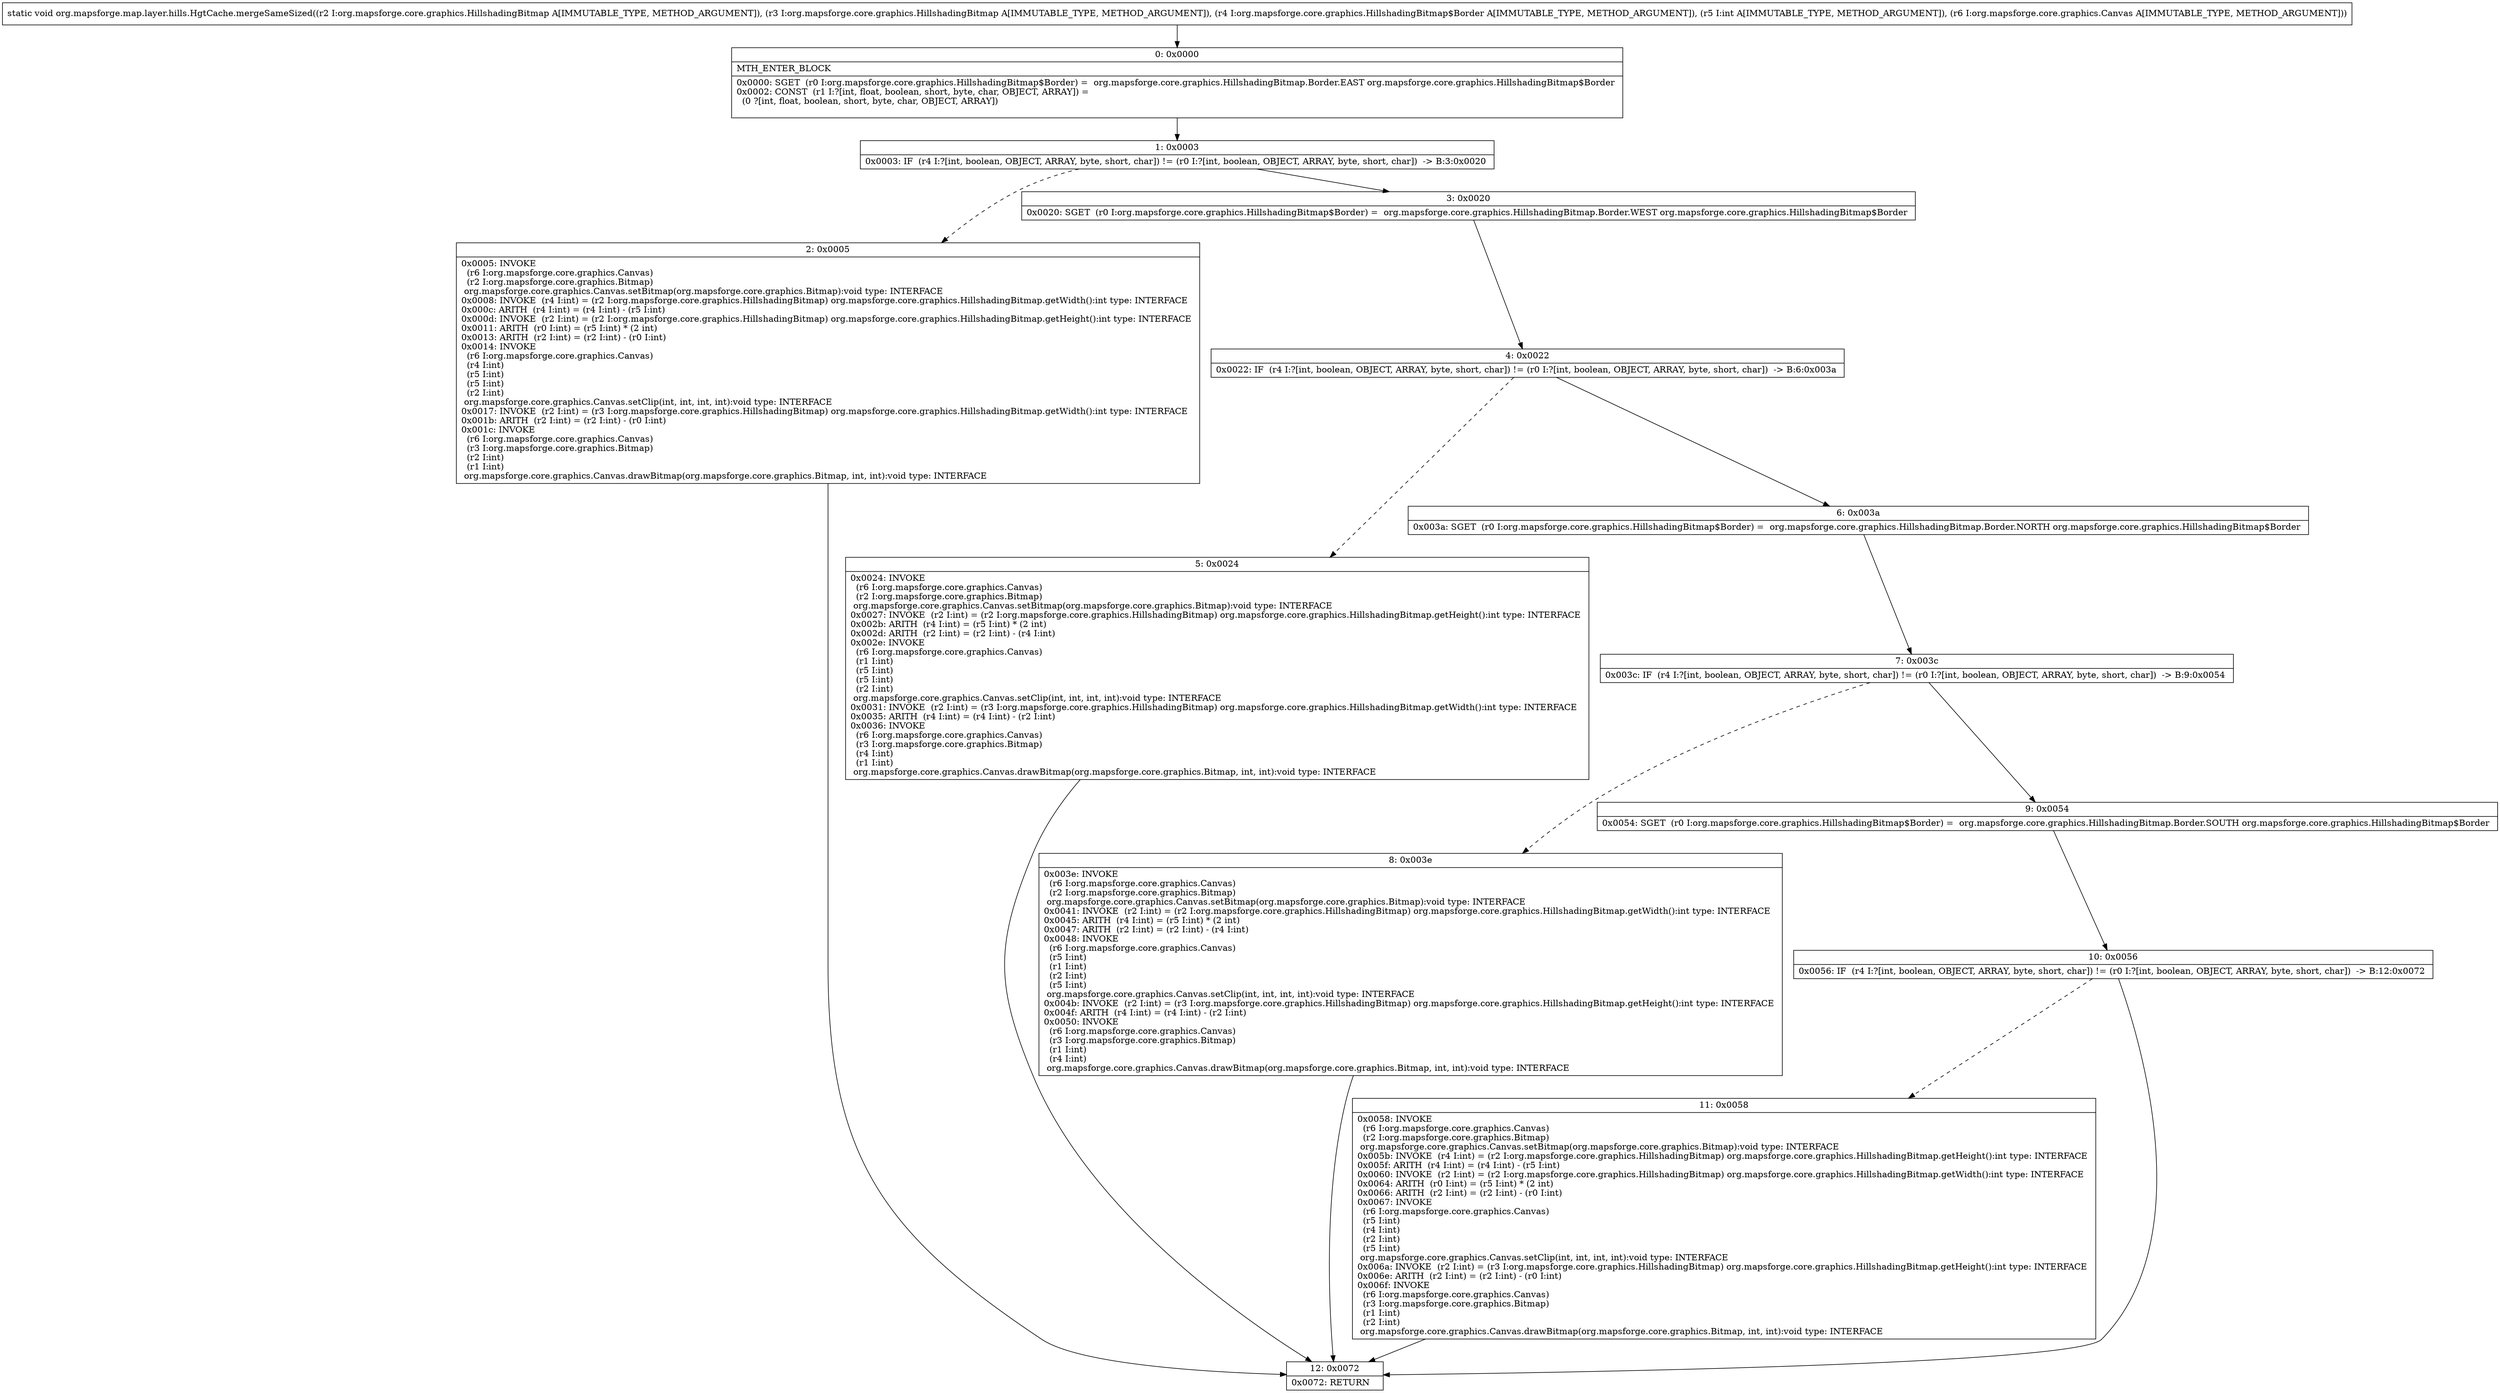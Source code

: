 digraph "CFG fororg.mapsforge.map.layer.hills.HgtCache.mergeSameSized(Lorg\/mapsforge\/core\/graphics\/HillshadingBitmap;Lorg\/mapsforge\/core\/graphics\/HillshadingBitmap;Lorg\/mapsforge\/core\/graphics\/HillshadingBitmap$Border;ILorg\/mapsforge\/core\/graphics\/Canvas;)V" {
Node_0 [shape=record,label="{0\:\ 0x0000|MTH_ENTER_BLOCK\l|0x0000: SGET  (r0 I:org.mapsforge.core.graphics.HillshadingBitmap$Border) =  org.mapsforge.core.graphics.HillshadingBitmap.Border.EAST org.mapsforge.core.graphics.HillshadingBitmap$Border \l0x0002: CONST  (r1 I:?[int, float, boolean, short, byte, char, OBJECT, ARRAY]) = \l  (0 ?[int, float, boolean, short, byte, char, OBJECT, ARRAY])\l \l}"];
Node_1 [shape=record,label="{1\:\ 0x0003|0x0003: IF  (r4 I:?[int, boolean, OBJECT, ARRAY, byte, short, char]) != (r0 I:?[int, boolean, OBJECT, ARRAY, byte, short, char])  \-\> B:3:0x0020 \l}"];
Node_2 [shape=record,label="{2\:\ 0x0005|0x0005: INVOKE  \l  (r6 I:org.mapsforge.core.graphics.Canvas)\l  (r2 I:org.mapsforge.core.graphics.Bitmap)\l org.mapsforge.core.graphics.Canvas.setBitmap(org.mapsforge.core.graphics.Bitmap):void type: INTERFACE \l0x0008: INVOKE  (r4 I:int) = (r2 I:org.mapsforge.core.graphics.HillshadingBitmap) org.mapsforge.core.graphics.HillshadingBitmap.getWidth():int type: INTERFACE \l0x000c: ARITH  (r4 I:int) = (r4 I:int) \- (r5 I:int) \l0x000d: INVOKE  (r2 I:int) = (r2 I:org.mapsforge.core.graphics.HillshadingBitmap) org.mapsforge.core.graphics.HillshadingBitmap.getHeight():int type: INTERFACE \l0x0011: ARITH  (r0 I:int) = (r5 I:int) * (2 int) \l0x0013: ARITH  (r2 I:int) = (r2 I:int) \- (r0 I:int) \l0x0014: INVOKE  \l  (r6 I:org.mapsforge.core.graphics.Canvas)\l  (r4 I:int)\l  (r5 I:int)\l  (r5 I:int)\l  (r2 I:int)\l org.mapsforge.core.graphics.Canvas.setClip(int, int, int, int):void type: INTERFACE \l0x0017: INVOKE  (r2 I:int) = (r3 I:org.mapsforge.core.graphics.HillshadingBitmap) org.mapsforge.core.graphics.HillshadingBitmap.getWidth():int type: INTERFACE \l0x001b: ARITH  (r2 I:int) = (r2 I:int) \- (r0 I:int) \l0x001c: INVOKE  \l  (r6 I:org.mapsforge.core.graphics.Canvas)\l  (r3 I:org.mapsforge.core.graphics.Bitmap)\l  (r2 I:int)\l  (r1 I:int)\l org.mapsforge.core.graphics.Canvas.drawBitmap(org.mapsforge.core.graphics.Bitmap, int, int):void type: INTERFACE \l}"];
Node_3 [shape=record,label="{3\:\ 0x0020|0x0020: SGET  (r0 I:org.mapsforge.core.graphics.HillshadingBitmap$Border) =  org.mapsforge.core.graphics.HillshadingBitmap.Border.WEST org.mapsforge.core.graphics.HillshadingBitmap$Border \l}"];
Node_4 [shape=record,label="{4\:\ 0x0022|0x0022: IF  (r4 I:?[int, boolean, OBJECT, ARRAY, byte, short, char]) != (r0 I:?[int, boolean, OBJECT, ARRAY, byte, short, char])  \-\> B:6:0x003a \l}"];
Node_5 [shape=record,label="{5\:\ 0x0024|0x0024: INVOKE  \l  (r6 I:org.mapsforge.core.graphics.Canvas)\l  (r2 I:org.mapsforge.core.graphics.Bitmap)\l org.mapsforge.core.graphics.Canvas.setBitmap(org.mapsforge.core.graphics.Bitmap):void type: INTERFACE \l0x0027: INVOKE  (r2 I:int) = (r2 I:org.mapsforge.core.graphics.HillshadingBitmap) org.mapsforge.core.graphics.HillshadingBitmap.getHeight():int type: INTERFACE \l0x002b: ARITH  (r4 I:int) = (r5 I:int) * (2 int) \l0x002d: ARITH  (r2 I:int) = (r2 I:int) \- (r4 I:int) \l0x002e: INVOKE  \l  (r6 I:org.mapsforge.core.graphics.Canvas)\l  (r1 I:int)\l  (r5 I:int)\l  (r5 I:int)\l  (r2 I:int)\l org.mapsforge.core.graphics.Canvas.setClip(int, int, int, int):void type: INTERFACE \l0x0031: INVOKE  (r2 I:int) = (r3 I:org.mapsforge.core.graphics.HillshadingBitmap) org.mapsforge.core.graphics.HillshadingBitmap.getWidth():int type: INTERFACE \l0x0035: ARITH  (r4 I:int) = (r4 I:int) \- (r2 I:int) \l0x0036: INVOKE  \l  (r6 I:org.mapsforge.core.graphics.Canvas)\l  (r3 I:org.mapsforge.core.graphics.Bitmap)\l  (r4 I:int)\l  (r1 I:int)\l org.mapsforge.core.graphics.Canvas.drawBitmap(org.mapsforge.core.graphics.Bitmap, int, int):void type: INTERFACE \l}"];
Node_6 [shape=record,label="{6\:\ 0x003a|0x003a: SGET  (r0 I:org.mapsforge.core.graphics.HillshadingBitmap$Border) =  org.mapsforge.core.graphics.HillshadingBitmap.Border.NORTH org.mapsforge.core.graphics.HillshadingBitmap$Border \l}"];
Node_7 [shape=record,label="{7\:\ 0x003c|0x003c: IF  (r4 I:?[int, boolean, OBJECT, ARRAY, byte, short, char]) != (r0 I:?[int, boolean, OBJECT, ARRAY, byte, short, char])  \-\> B:9:0x0054 \l}"];
Node_8 [shape=record,label="{8\:\ 0x003e|0x003e: INVOKE  \l  (r6 I:org.mapsforge.core.graphics.Canvas)\l  (r2 I:org.mapsforge.core.graphics.Bitmap)\l org.mapsforge.core.graphics.Canvas.setBitmap(org.mapsforge.core.graphics.Bitmap):void type: INTERFACE \l0x0041: INVOKE  (r2 I:int) = (r2 I:org.mapsforge.core.graphics.HillshadingBitmap) org.mapsforge.core.graphics.HillshadingBitmap.getWidth():int type: INTERFACE \l0x0045: ARITH  (r4 I:int) = (r5 I:int) * (2 int) \l0x0047: ARITH  (r2 I:int) = (r2 I:int) \- (r4 I:int) \l0x0048: INVOKE  \l  (r6 I:org.mapsforge.core.graphics.Canvas)\l  (r5 I:int)\l  (r1 I:int)\l  (r2 I:int)\l  (r5 I:int)\l org.mapsforge.core.graphics.Canvas.setClip(int, int, int, int):void type: INTERFACE \l0x004b: INVOKE  (r2 I:int) = (r3 I:org.mapsforge.core.graphics.HillshadingBitmap) org.mapsforge.core.graphics.HillshadingBitmap.getHeight():int type: INTERFACE \l0x004f: ARITH  (r4 I:int) = (r4 I:int) \- (r2 I:int) \l0x0050: INVOKE  \l  (r6 I:org.mapsforge.core.graphics.Canvas)\l  (r3 I:org.mapsforge.core.graphics.Bitmap)\l  (r1 I:int)\l  (r4 I:int)\l org.mapsforge.core.graphics.Canvas.drawBitmap(org.mapsforge.core.graphics.Bitmap, int, int):void type: INTERFACE \l}"];
Node_9 [shape=record,label="{9\:\ 0x0054|0x0054: SGET  (r0 I:org.mapsforge.core.graphics.HillshadingBitmap$Border) =  org.mapsforge.core.graphics.HillshadingBitmap.Border.SOUTH org.mapsforge.core.graphics.HillshadingBitmap$Border \l}"];
Node_10 [shape=record,label="{10\:\ 0x0056|0x0056: IF  (r4 I:?[int, boolean, OBJECT, ARRAY, byte, short, char]) != (r0 I:?[int, boolean, OBJECT, ARRAY, byte, short, char])  \-\> B:12:0x0072 \l}"];
Node_11 [shape=record,label="{11\:\ 0x0058|0x0058: INVOKE  \l  (r6 I:org.mapsforge.core.graphics.Canvas)\l  (r2 I:org.mapsforge.core.graphics.Bitmap)\l org.mapsforge.core.graphics.Canvas.setBitmap(org.mapsforge.core.graphics.Bitmap):void type: INTERFACE \l0x005b: INVOKE  (r4 I:int) = (r2 I:org.mapsforge.core.graphics.HillshadingBitmap) org.mapsforge.core.graphics.HillshadingBitmap.getHeight():int type: INTERFACE \l0x005f: ARITH  (r4 I:int) = (r4 I:int) \- (r5 I:int) \l0x0060: INVOKE  (r2 I:int) = (r2 I:org.mapsforge.core.graphics.HillshadingBitmap) org.mapsforge.core.graphics.HillshadingBitmap.getWidth():int type: INTERFACE \l0x0064: ARITH  (r0 I:int) = (r5 I:int) * (2 int) \l0x0066: ARITH  (r2 I:int) = (r2 I:int) \- (r0 I:int) \l0x0067: INVOKE  \l  (r6 I:org.mapsforge.core.graphics.Canvas)\l  (r5 I:int)\l  (r4 I:int)\l  (r2 I:int)\l  (r5 I:int)\l org.mapsforge.core.graphics.Canvas.setClip(int, int, int, int):void type: INTERFACE \l0x006a: INVOKE  (r2 I:int) = (r3 I:org.mapsforge.core.graphics.HillshadingBitmap) org.mapsforge.core.graphics.HillshadingBitmap.getHeight():int type: INTERFACE \l0x006e: ARITH  (r2 I:int) = (r2 I:int) \- (r0 I:int) \l0x006f: INVOKE  \l  (r6 I:org.mapsforge.core.graphics.Canvas)\l  (r3 I:org.mapsforge.core.graphics.Bitmap)\l  (r1 I:int)\l  (r2 I:int)\l org.mapsforge.core.graphics.Canvas.drawBitmap(org.mapsforge.core.graphics.Bitmap, int, int):void type: INTERFACE \l}"];
Node_12 [shape=record,label="{12\:\ 0x0072|0x0072: RETURN   \l}"];
MethodNode[shape=record,label="{static void org.mapsforge.map.layer.hills.HgtCache.mergeSameSized((r2 I:org.mapsforge.core.graphics.HillshadingBitmap A[IMMUTABLE_TYPE, METHOD_ARGUMENT]), (r3 I:org.mapsforge.core.graphics.HillshadingBitmap A[IMMUTABLE_TYPE, METHOD_ARGUMENT]), (r4 I:org.mapsforge.core.graphics.HillshadingBitmap$Border A[IMMUTABLE_TYPE, METHOD_ARGUMENT]), (r5 I:int A[IMMUTABLE_TYPE, METHOD_ARGUMENT]), (r6 I:org.mapsforge.core.graphics.Canvas A[IMMUTABLE_TYPE, METHOD_ARGUMENT])) }"];
MethodNode -> Node_0;
Node_0 -> Node_1;
Node_1 -> Node_2[style=dashed];
Node_1 -> Node_3;
Node_2 -> Node_12;
Node_3 -> Node_4;
Node_4 -> Node_5[style=dashed];
Node_4 -> Node_6;
Node_5 -> Node_12;
Node_6 -> Node_7;
Node_7 -> Node_8[style=dashed];
Node_7 -> Node_9;
Node_8 -> Node_12;
Node_9 -> Node_10;
Node_10 -> Node_11[style=dashed];
Node_10 -> Node_12;
Node_11 -> Node_12;
}

